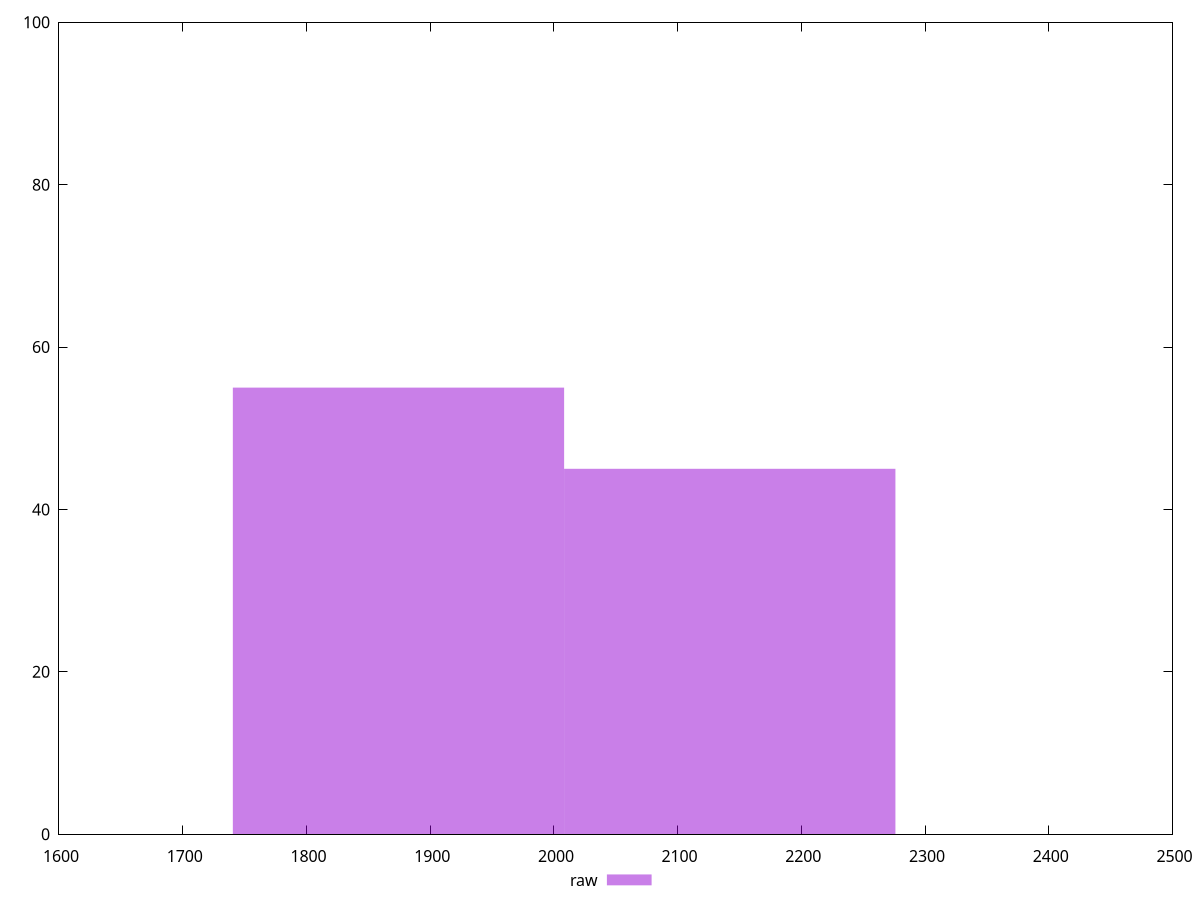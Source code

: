reset
set terminal svg size 640, 490 enhanced background rgb 'white'
set output "reprap/first-contentful-paint/samples/pages+cached+noexternal/raw/histogram.svg"

$raw <<EOF
1874.3882969755882 55
2142.1580536863867 45
EOF

set key outside below
set boxwidth 267.76975671079833
set yrange [0:100]
set style fill transparent solid 0.5 noborder

plot \
  $raw title "raw" with boxes, \


reset